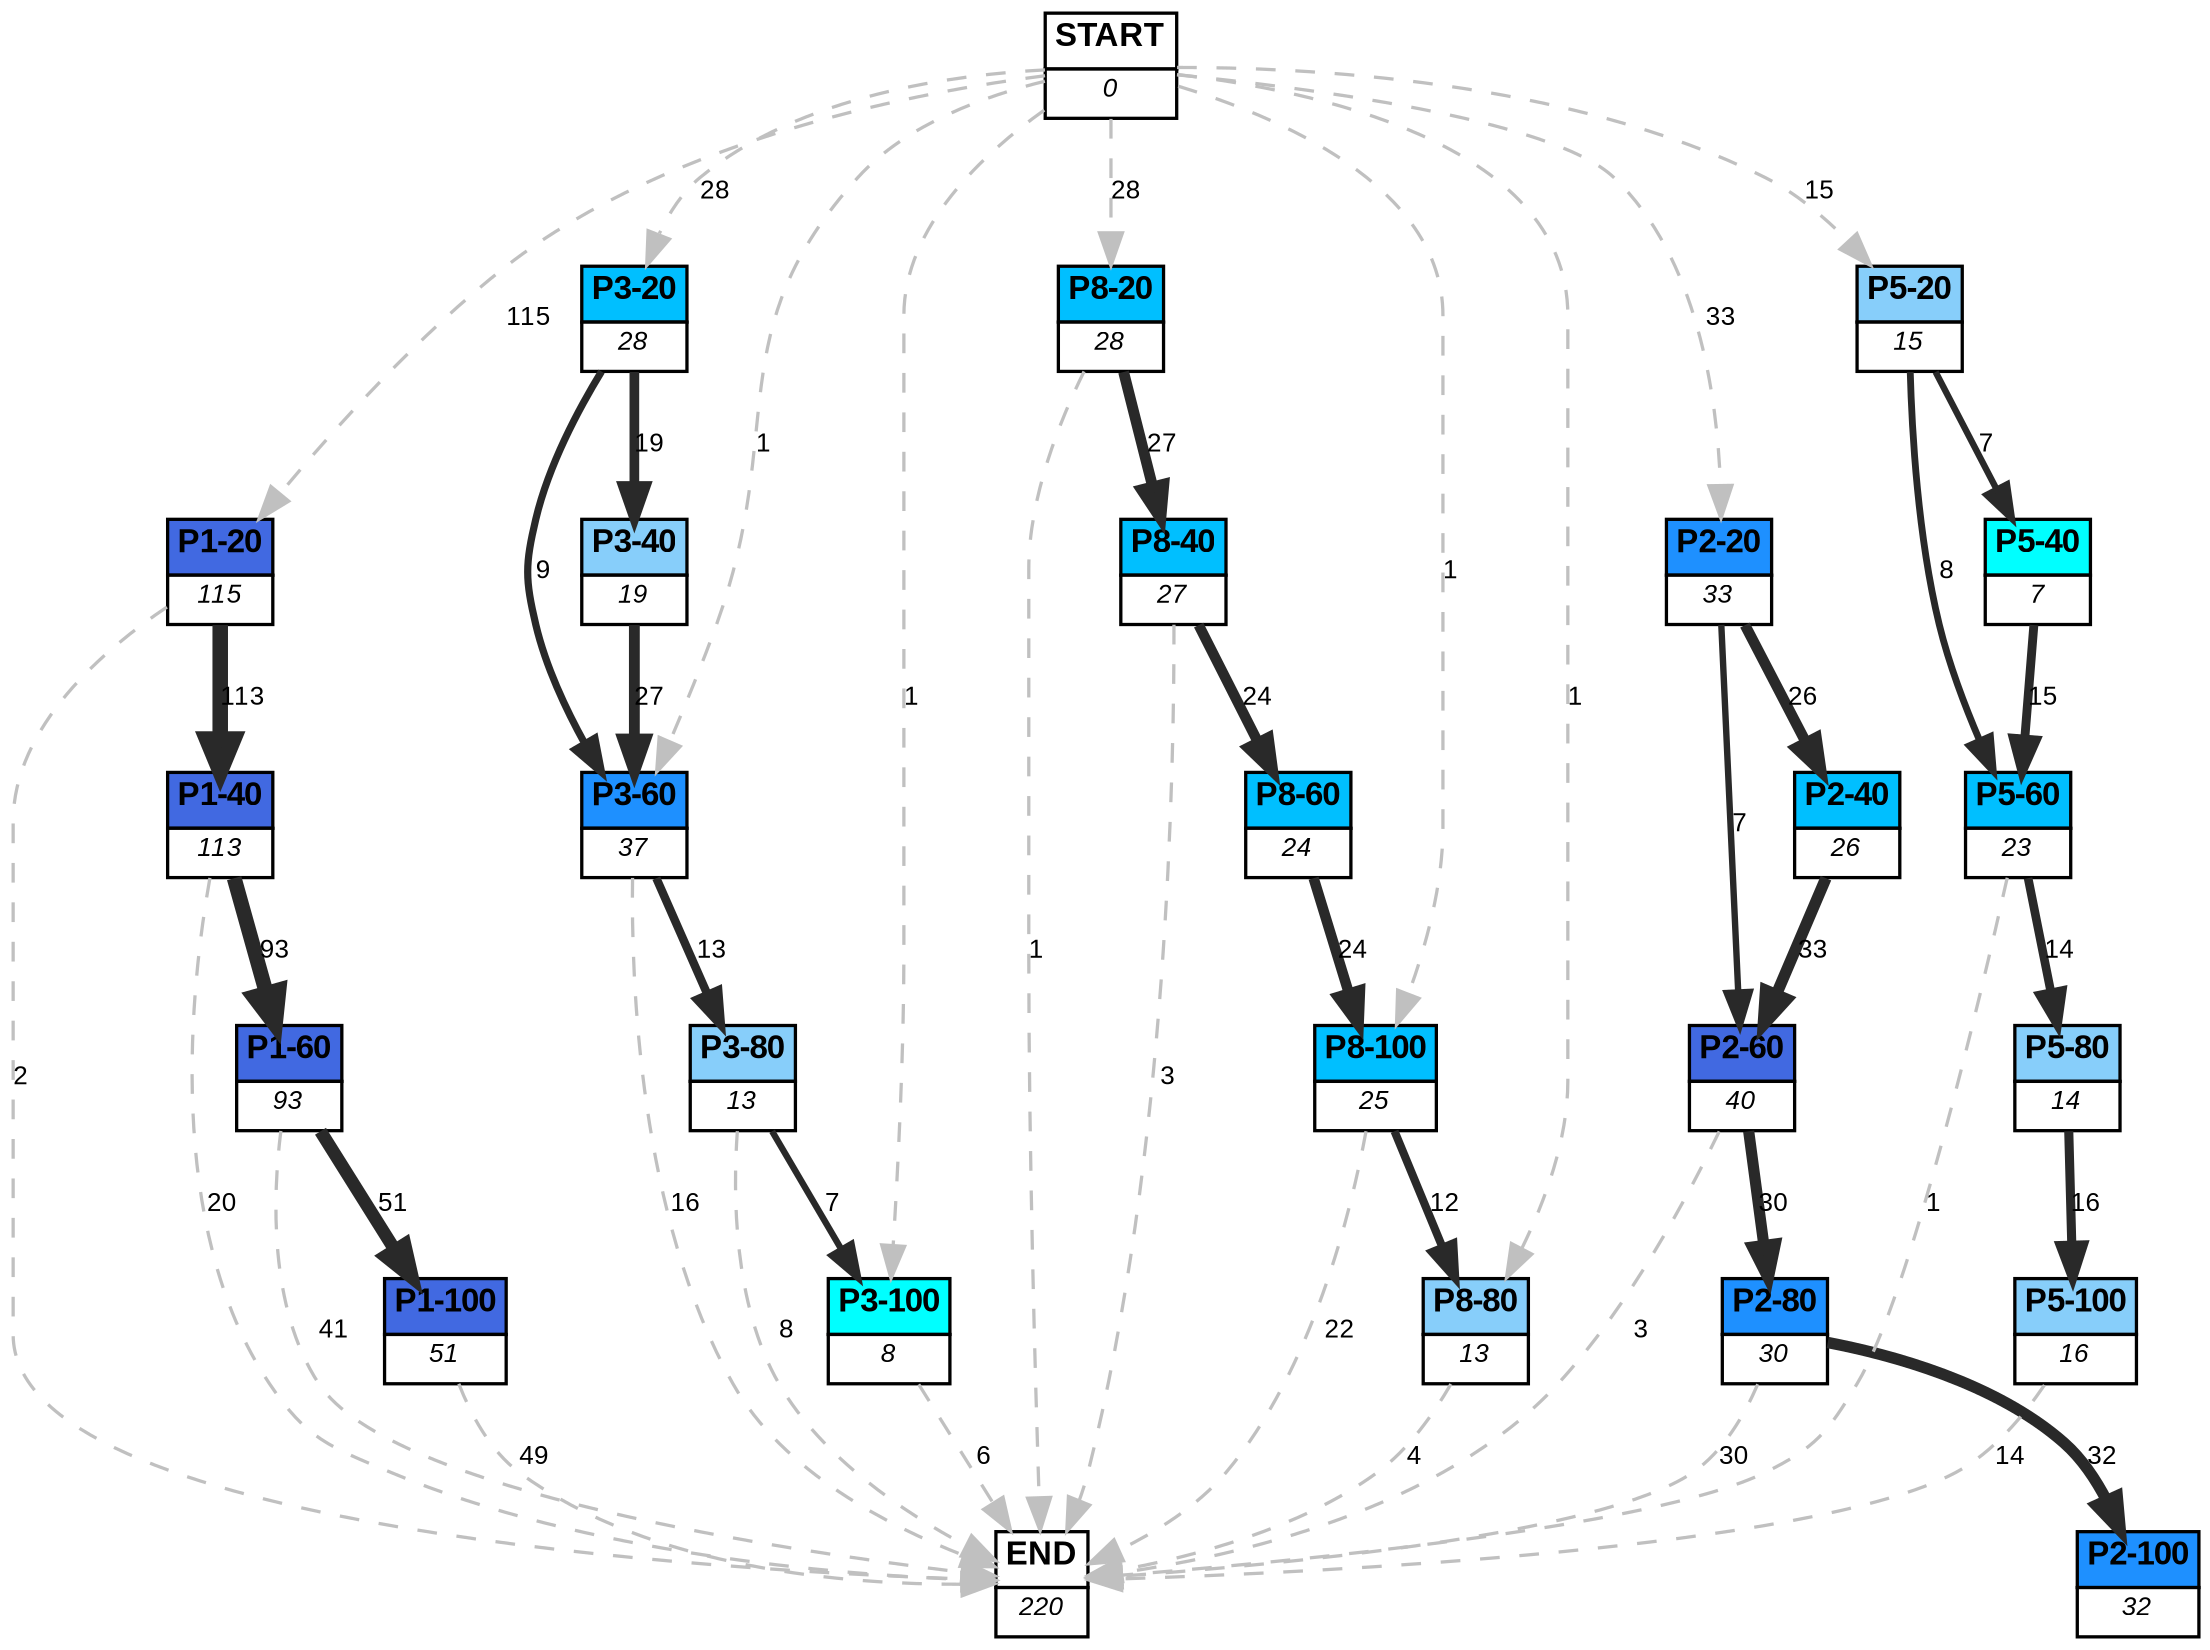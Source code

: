 digraph graphname {
	dpi = 150
	size="16,11!";
	margin = 0;
"P1-20" [shape=plain, label=<<table border="0" cellborder="1" cellspacing="0"><tr><td bgcolor="royalblue"><FONT face="Arial" POINT-SIZE="10"><b>P1-20</b></FONT></td></tr><tr><td bgcolor="white"><FONT face="Arial" POINT-SIZE="8"><i>115</i></FONT></td></tr></table>>]
"P1-40" [shape=plain, label=<<table border="0" cellborder="1" cellspacing="0"><tr><td bgcolor="royalblue"><FONT face="Arial" POINT-SIZE="10"><b>P1-40</b></FONT></td></tr><tr><td bgcolor="white"><FONT face="Arial" POINT-SIZE="8"><i>113</i></FONT></td></tr></table>>]
"P1-60" [shape=plain, label=<<table border="0" cellborder="1" cellspacing="0"><tr><td bgcolor="royalblue"><FONT face="Arial" POINT-SIZE="10"><b>P1-60</b></FONT></td></tr><tr><td bgcolor="white"><FONT face="Arial" POINT-SIZE="8"><i>93</i></FONT></td></tr></table>>]
"P1-100" [shape=plain, label=<<table border="0" cellborder="1" cellspacing="0"><tr><td bgcolor="royalblue"><FONT face="Arial" POINT-SIZE="10"><b>P1-100</b></FONT></td></tr><tr><td bgcolor="white"><FONT face="Arial" POINT-SIZE="8"><i>51</i></FONT></td></tr></table>>]
"P3-20" [shape=plain, label=<<table border="0" cellborder="1" cellspacing="0"><tr><td bgcolor="deepskyblue"><FONT face="Arial" POINT-SIZE="10"><b>P3-20</b></FONT></td></tr><tr><td bgcolor="white"><FONT face="Arial" POINT-SIZE="8"><i>28</i></FONT></td></tr></table>>]
"P3-40" [shape=plain, label=<<table border="0" cellborder="1" cellspacing="0"><tr><td bgcolor="lightskyblue"><FONT face="Arial" POINT-SIZE="10"><b>P3-40</b></FONT></td></tr><tr><td bgcolor="white"><FONT face="Arial" POINT-SIZE="8"><i>19</i></FONT></td></tr></table>>]
"P3-60" [shape=plain, label=<<table border="0" cellborder="1" cellspacing="0"><tr><td bgcolor="dodgerblue"><FONT face="Arial" POINT-SIZE="10"><b>P3-60</b></FONT></td></tr><tr><td bgcolor="white"><FONT face="Arial" POINT-SIZE="8"><i>37</i></FONT></td></tr></table>>]
"P3-80" [shape=plain, label=<<table border="0" cellborder="1" cellspacing="0"><tr><td bgcolor="lightskyblue"><FONT face="Arial" POINT-SIZE="10"><b>P3-80</b></FONT></td></tr><tr><td bgcolor="white"><FONT face="Arial" POINT-SIZE="8"><i>13</i></FONT></td></tr></table>>]
"P3-100" [shape=plain, label=<<table border="0" cellborder="1" cellspacing="0"><tr><td bgcolor="aqua"><FONT face="Arial" POINT-SIZE="10"><b>P3-100</b></FONT></td></tr><tr><td bgcolor="white"><FONT face="Arial" POINT-SIZE="8"><i>8</i></FONT></td></tr></table>>]
"P8-20" [shape=plain, label=<<table border="0" cellborder="1" cellspacing="0"><tr><td bgcolor="deepskyblue"><FONT face="Arial" POINT-SIZE="10"><b>P8-20</b></FONT></td></tr><tr><td bgcolor="white"><FONT face="Arial" POINT-SIZE="8"><i>28</i></FONT></td></tr></table>>]
"P8-40" [shape=plain, label=<<table border="0" cellborder="1" cellspacing="0"><tr><td bgcolor="deepskyblue"><FONT face="Arial" POINT-SIZE="10"><b>P8-40</b></FONT></td></tr><tr><td bgcolor="white"><FONT face="Arial" POINT-SIZE="8"><i>27</i></FONT></td></tr></table>>]
"P8-60" [shape=plain, label=<<table border="0" cellborder="1" cellspacing="0"><tr><td bgcolor="deepskyblue"><FONT face="Arial" POINT-SIZE="10"><b>P8-60</b></FONT></td></tr><tr><td bgcolor="white"><FONT face="Arial" POINT-SIZE="8"><i>24</i></FONT></td></tr></table>>]
"P8-100" [shape=plain, label=<<table border="0" cellborder="1" cellspacing="0"><tr><td bgcolor="deepskyblue"><FONT face="Arial" POINT-SIZE="10"><b>P8-100</b></FONT></td></tr><tr><td bgcolor="white"><FONT face="Arial" POINT-SIZE="8"><i>25</i></FONT></td></tr></table>>]
"P8-80" [shape=plain, label=<<table border="0" cellborder="1" cellspacing="0"><tr><td bgcolor="lightskyblue"><FONT face="Arial" POINT-SIZE="10"><b>P8-80</b></FONT></td></tr><tr><td bgcolor="white"><FONT face="Arial" POINT-SIZE="8"><i>13</i></FONT></td></tr></table>>]
"P2-20" [shape=plain, label=<<table border="0" cellborder="1" cellspacing="0"><tr><td bgcolor="dodgerblue"><FONT face="Arial" POINT-SIZE="10"><b>P2-20</b></FONT></td></tr><tr><td bgcolor="white"><FONT face="Arial" POINT-SIZE="8"><i>33</i></FONT></td></tr></table>>]
"P2-40" [shape=plain, label=<<table border="0" cellborder="1" cellspacing="0"><tr><td bgcolor="deepskyblue"><FONT face="Arial" POINT-SIZE="10"><b>P2-40</b></FONT></td></tr><tr><td bgcolor="white"><FONT face="Arial" POINT-SIZE="8"><i>26</i></FONT></td></tr></table>>]
"P2-60" [shape=plain, label=<<table border="0" cellborder="1" cellspacing="0"><tr><td bgcolor="royalblue"><FONT face="Arial" POINT-SIZE="10"><b>P2-60</b></FONT></td></tr><tr><td bgcolor="white"><FONT face="Arial" POINT-SIZE="8"><i>40</i></FONT></td></tr></table>>]
"P2-80" [shape=plain, label=<<table border="0" cellborder="1" cellspacing="0"><tr><td bgcolor="dodgerblue"><FONT face="Arial" POINT-SIZE="10"><b>P2-80</b></FONT></td></tr><tr><td bgcolor="white"><FONT face="Arial" POINT-SIZE="8"><i>30</i></FONT></td></tr></table>>]
"P2-100" [shape=plain, label=<<table border="0" cellborder="1" cellspacing="0"><tr><td bgcolor="dodgerblue"><FONT face="Arial" POINT-SIZE="10"><b>P2-100</b></FONT></td></tr><tr><td bgcolor="white"><FONT face="Arial" POINT-SIZE="8"><i>32</i></FONT></td></tr></table>>]
"P5-20" [shape=plain, label=<<table border="0" cellborder="1" cellspacing="0"><tr><td bgcolor="lightskyblue"><FONT face="Arial" POINT-SIZE="10"><b>P5-20</b></FONT></td></tr><tr><td bgcolor="white"><FONT face="Arial" POINT-SIZE="8"><i>15</i></FONT></td></tr></table>>]
"P5-40" [shape=plain, label=<<table border="0" cellborder="1" cellspacing="0"><tr><td bgcolor="aqua"><FONT face="Arial" POINT-SIZE="10"><b>P5-40</b></FONT></td></tr><tr><td bgcolor="white"><FONT face="Arial" POINT-SIZE="8"><i>7</i></FONT></td></tr></table>>]
"P5-60" [shape=plain, label=<<table border="0" cellborder="1" cellspacing="0"><tr><td bgcolor="deepskyblue"><FONT face="Arial" POINT-SIZE="10"><b>P5-60</b></FONT></td></tr><tr><td bgcolor="white"><FONT face="Arial" POINT-SIZE="8"><i>23</i></FONT></td></tr></table>>]
"P5-80" [shape=plain, label=<<table border="0" cellborder="1" cellspacing="0"><tr><td bgcolor="lightskyblue"><FONT face="Arial" POINT-SIZE="10"><b>P5-80</b></FONT></td></tr><tr><td bgcolor="white"><FONT face="Arial" POINT-SIZE="8"><i>14</i></FONT></td></tr></table>>]
"P5-100" [shape=plain, label=<<table border="0" cellborder="1" cellspacing="0"><tr><td bgcolor="lightskyblue"><FONT face="Arial" POINT-SIZE="10"><b>P5-100</b></FONT></td></tr><tr><td bgcolor="white"><FONT face="Arial" POINT-SIZE="8"><i>16</i></FONT></td></tr></table>>]
"START" [shape=plain, label=<<table border="0" cellborder="1" cellspacing="0"><tr><td bgcolor="white"><FONT face="Arial" POINT-SIZE="10"><b>START</b></FONT></td></tr><tr><td bgcolor="white"><FONT face="Arial" POINT-SIZE="8"><i>0</i></FONT></td></tr></table>>]
"END" [shape=plain, label=<<table border="0" cellborder="1" cellspacing="0"><tr><td bgcolor="white"><FONT face="Arial" POINT-SIZE="10"><b>END</b></FONT></td></tr><tr><td bgcolor="white"><FONT face="Arial" POINT-SIZE="8"><i>220</i></FONT></td></tr></table>>]
"P1-20" -> "P1-40" [ color=grey16 penwidth = "4.727387818712341"label ="113" labelfloat=false fontname="Arial" fontsize=8]
"P1-20" -> "END" [ style = dashed color=grey label ="2" labelfloat=false fontname="Arial" fontsize=8]
"P1-40" -> "P1-60" [ color=grey16 penwidth = "4.532599493153256"label ="93" labelfloat=false fontname="Arial" fontsize=8]
"P1-40" -> "END" [ style = dashed color=grey label ="20" labelfloat=false fontname="Arial" fontsize=8]
"P1-60" -> "P1-100" [ color=grey16 penwidth = "3.9318256327243257"label ="51" labelfloat=false fontname="Arial" fontsize=8]
"P1-60" -> "END" [ style = dashed color=grey label ="41" labelfloat=false fontname="Arial" fontsize=8]
"P1-100" -> "END" [ style = dashed color=grey label ="49" labelfloat=false fontname="Arial" fontsize=8]
"P3-20" -> "P3-40" [ color=grey16 penwidth = "2.9444389791664403"label ="19" labelfloat=false fontname="Arial" fontsize=8]
"P3-20" -> "P3-60" [ color=grey16 penwidth = "2.1972245773362196"label ="9" labelfloat=false fontname="Arial" fontsize=8]
"P3-40" -> "P3-60" [ color=grey16 penwidth = "3.295836866004329"label ="27" labelfloat=false fontname="Arial" fontsize=8]
"P3-60" -> "P3-80" [ color=grey16 penwidth = "2.5649493574615367"label ="13" labelfloat=false fontname="Arial" fontsize=8]
"P3-60" -> "END" [ style = dashed color=grey label ="16" labelfloat=false fontname="Arial" fontsize=8]
"P3-80" -> "P3-100" [ color=grey16 penwidth = "1.9459101490553132"label ="7" labelfloat=false fontname="Arial" fontsize=8]
"P3-80" -> "END" [ style = dashed color=grey label ="8" labelfloat=false fontname="Arial" fontsize=8]
"P3-100" -> "END" [ style = dashed color=grey label ="6" labelfloat=false fontname="Arial" fontsize=8]
"P8-20" -> "P8-40" [ color=grey16 penwidth = "3.295836866004329"label ="27" labelfloat=false fontname="Arial" fontsize=8]
"P8-20" -> "END" [ style = dashed color=grey label ="1" labelfloat=false fontname="Arial" fontsize=8]
"P8-40" -> "P8-60" [ color=grey16 penwidth = "3.1780538303479458"label ="24" labelfloat=false fontname="Arial" fontsize=8]
"P8-40" -> "END" [ style = dashed color=grey label ="3" labelfloat=false fontname="Arial" fontsize=8]
"P8-60" -> "P8-100" [ color=grey16 penwidth = "3.1780538303479458"label ="24" labelfloat=false fontname="Arial" fontsize=8]
"P8-100" -> "P8-80" [ color=grey16 penwidth = "2.4849066497880004"label ="12" labelfloat=false fontname="Arial" fontsize=8]
"P8-100" -> "END" [ style = dashed color=grey label ="22" labelfloat=false fontname="Arial" fontsize=8]
"P8-80" -> "END" [ style = dashed color=grey label ="4" labelfloat=false fontname="Arial" fontsize=8]
"P2-20" -> "P2-40" [ color=grey16 penwidth = "3.258096538021482"label ="26" labelfloat=false fontname="Arial" fontsize=8]
"P2-20" -> "P2-60" [ color=grey16 penwidth = "1.9459101490553132"label ="7" labelfloat=false fontname="Arial" fontsize=8]
"P2-40" -> "P2-60" [ color=grey16 penwidth = "3.4965075614664802"label ="33" labelfloat=false fontname="Arial" fontsize=8]
"P2-60" -> "P2-80" [ color=grey16 penwidth = "3.4011973816621555"label ="30" labelfloat=false fontname="Arial" fontsize=8]
"P2-60" -> "END" [ style = dashed color=grey label ="3" labelfloat=false fontname="Arial" fontsize=8]
"P2-80" -> "P2-100" [ color=grey16 penwidth = "3.4657359027997265"label ="32" labelfloat=false fontname="Arial" fontsize=8]
"P2-80" -> "END" [ style = dashed color=grey label ="30" labelfloat=false fontname="Arial" fontsize=8]
"P5-20" -> "P5-40" [ color=grey16 penwidth = "1.9459101490553132"label ="7" labelfloat=false fontname="Arial" fontsize=8]
"P5-20" -> "P5-60" [ color=grey16 penwidth = "2.0794415416798357"label ="8" labelfloat=false fontname="Arial" fontsize=8]
"P5-40" -> "P5-60" [ color=grey16 penwidth = "2.70805020110221"label ="15" labelfloat=false fontname="Arial" fontsize=8]
"P5-60" -> "P5-80" [ color=grey16 penwidth = "2.6390573296152584"label ="14" labelfloat=false fontname="Arial" fontsize=8]
"P5-60" -> "END" [ style = dashed color=grey label ="1" labelfloat=false fontname="Arial" fontsize=8]
"P5-80" -> "P5-100" [ color=grey16 penwidth = "2.772588722239781"label ="16" labelfloat=false fontname="Arial" fontsize=8]
"P5-100" -> "END" [ style = dashed color=grey label ="14" labelfloat=false fontname="Arial" fontsize=8]
"START" -> "P1-20" [ style = dashed color=grey label ="115" labelfloat=false fontname="Arial" fontsize=8]
"START" -> "P3-20" [ style = dashed color=grey label ="28" labelfloat=false fontname="Arial" fontsize=8]
"START" -> "P3-60" [ style = dashed color=grey label ="1" labelfloat=false fontname="Arial" fontsize=8]
"START" -> "P3-100" [ style = dashed color=grey label ="1" labelfloat=false fontname="Arial" fontsize=8]
"START" -> "P8-20" [ style = dashed color=grey label ="28" labelfloat=false fontname="Arial" fontsize=8]
"START" -> "P8-100" [ style = dashed color=grey label ="1" labelfloat=false fontname="Arial" fontsize=8]
"START" -> "P8-80" [ style = dashed color=grey label ="1" labelfloat=false fontname="Arial" fontsize=8]
"START" -> "P2-20" [ style = dashed color=grey label ="33" labelfloat=false fontname="Arial" fontsize=8]
"START" -> "P5-20" [ style = dashed color=grey label ="15" labelfloat=false fontname="Arial" fontsize=8]
}